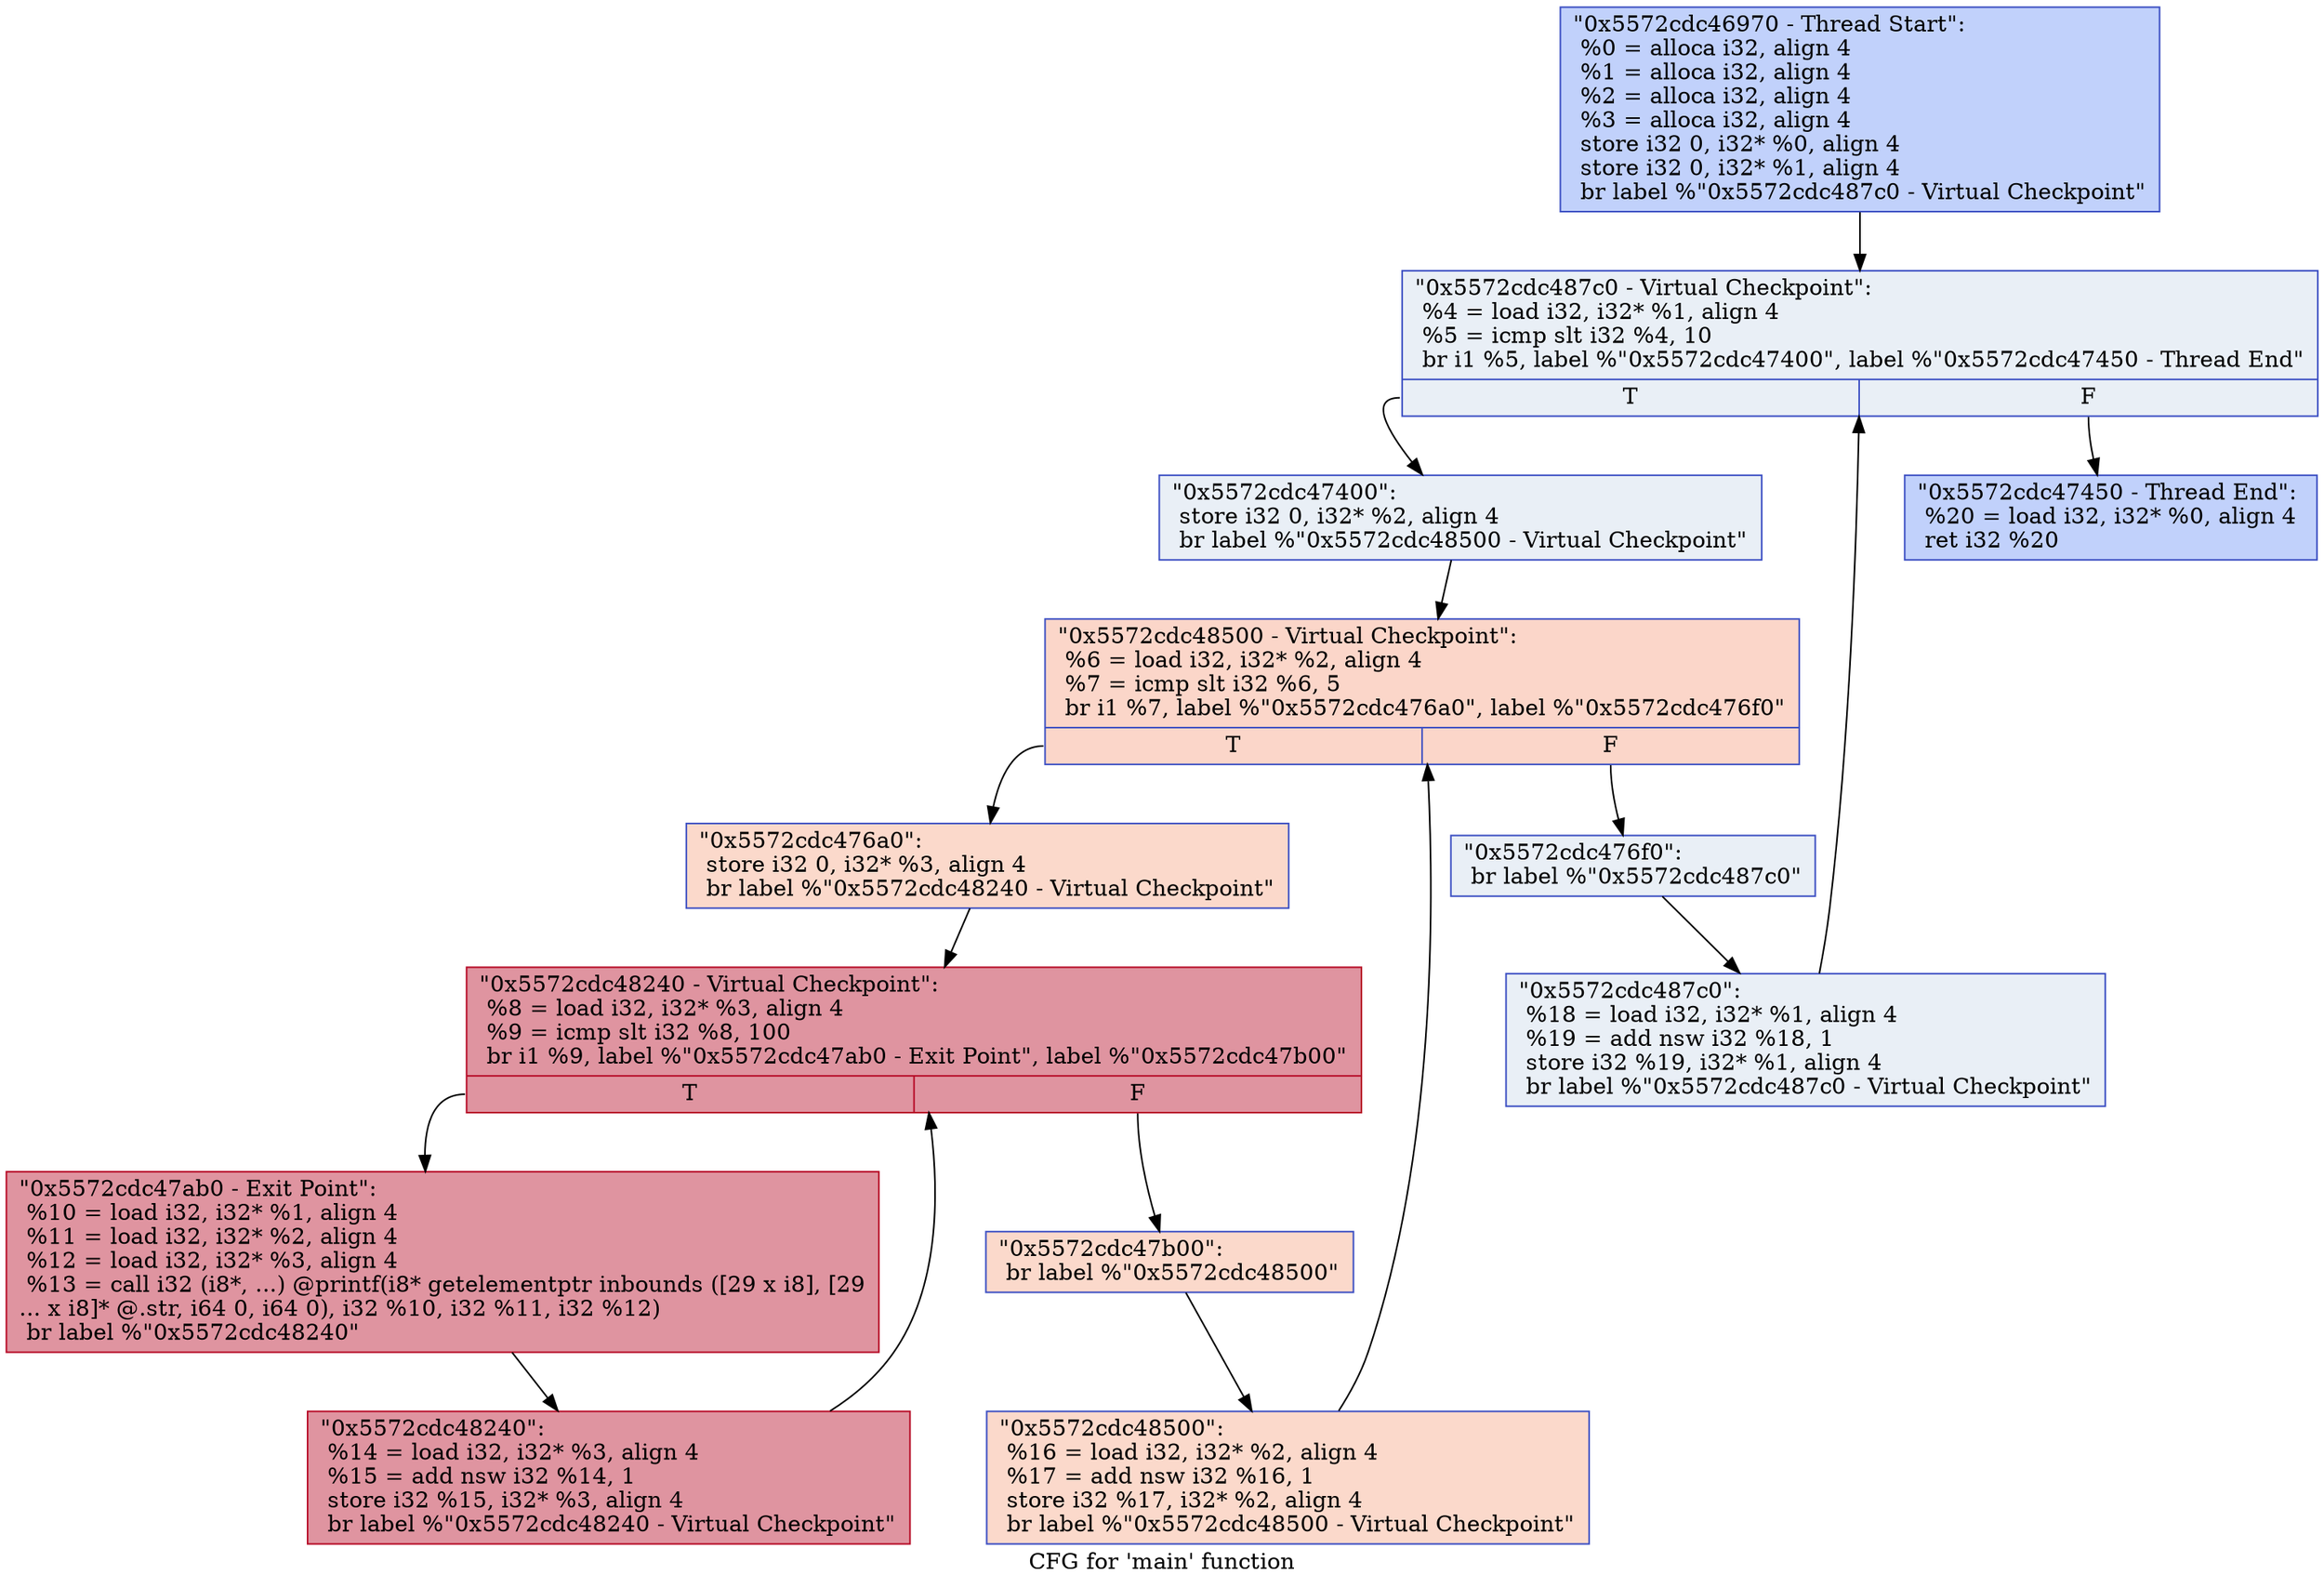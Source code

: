 digraph "CFG for 'main' function" {
	label="CFG for 'main' function";

	Node0x5572cdc46970 [shape=record,color="#3d50c3ff", style=filled, fillcolor="#7396f570",label="{\"0x5572cdc46970 - Thread Start\":\l  %0 = alloca i32, align 4\l  %1 = alloca i32, align 4\l  %2 = alloca i32, align 4\l  %3 = alloca i32, align 4\l  store i32 0, i32* %0, align 4\l  store i32 0, i32* %1, align 4\l  br label %\"0x5572cdc487c0 - Virtual Checkpoint\"\l}"];
	Node0x5572cdc46970 -> Node0x5572cdc472a0;
	Node0x5572cdc472a0 [shape=record,color="#3d50c3ff", style=filled, fillcolor="#cedaeb70",label="{\"0x5572cdc487c0 - Virtual Checkpoint\":            \l  %4 = load i32, i32* %1, align 4\l  %5 = icmp slt i32 %4, 10\l  br i1 %5, label %\"0x5572cdc47400\", label %\"0x5572cdc47450 - Thread End\"\l|{<s0>T|<s1>F}}"];
	Node0x5572cdc472a0:s0 -> Node0x5572cdc47400;
	Node0x5572cdc472a0:s1 -> Node0x5572cdc47450;
	Node0x5572cdc47400 [shape=record,color="#3d50c3ff", style=filled, fillcolor="#cedaeb70",label="{\"0x5572cdc47400\":                                 \l  store i32 0, i32* %2, align 4\l  br label %\"0x5572cdc48500 - Virtual Checkpoint\"\l}"];
	Node0x5572cdc47400 -> Node0x5572cdc47250;
	Node0x5572cdc47250 [shape=record,color="#3d50c3ff", style=filled, fillcolor="#f6a38570",label="{\"0x5572cdc48500 - Virtual Checkpoint\":            \l  %6 = load i32, i32* %2, align 4\l  %7 = icmp slt i32 %6, 5\l  br i1 %7, label %\"0x5572cdc476a0\", label %\"0x5572cdc476f0\"\l|{<s0>T|<s1>F}}"];
	Node0x5572cdc47250:s0 -> Node0x5572cdc476a0;
	Node0x5572cdc47250:s1 -> Node0x5572cdc476f0;
	Node0x5572cdc476a0 [shape=record,color="#3d50c3ff", style=filled, fillcolor="#f7a88970",label="{\"0x5572cdc476a0\":                                 \l  store i32 0, i32* %3, align 4\l  br label %\"0x5572cdc48240 - Virtual Checkpoint\"\l}"];
	Node0x5572cdc476a0 -> Node0x5572cdc478c0;
	Node0x5572cdc478c0 [shape=record,color="#b70d28ff", style=filled, fillcolor="#b70d2870",label="{\"0x5572cdc48240 - Virtual Checkpoint\":            \l  %8 = load i32, i32* %3, align 4\l  %9 = icmp slt i32 %8, 100\l  br i1 %9, label %\"0x5572cdc47ab0 - Exit Point\", label %\"0x5572cdc47b00\"\l|{<s0>T|<s1>F}}"];
	Node0x5572cdc478c0:s0 -> Node0x5572cdc47ab0;
	Node0x5572cdc478c0:s1 -> Node0x5572cdc47b00;
	Node0x5572cdc47ab0 [shape=record,color="#b70d28ff", style=filled, fillcolor="#b70d2870",label="{\"0x5572cdc47ab0 - Exit Point\":                    \l  %10 = load i32, i32* %1, align 4\l  %11 = load i32, i32* %2, align 4\l  %12 = load i32, i32* %3, align 4\l  %13 = call i32 (i8*, ...) @printf(i8* getelementptr inbounds ([29 x i8], [29\l... x i8]* @.str, i64 0, i64 0), i32 %10, i32 %11, i32 %12)\l  br label %\"0x5572cdc48240\"\l}"];
	Node0x5572cdc47ab0 -> Node0x5572cdc48240;
	Node0x5572cdc48240 [shape=record,color="#b70d28ff", style=filled, fillcolor="#b70d2870",label="{\"0x5572cdc48240\":                                 \l  %14 = load i32, i32* %3, align 4\l  %15 = add nsw i32 %14, 1\l  store i32 %15, i32* %3, align 4\l  br label %\"0x5572cdc48240 - Virtual Checkpoint\"\l}"];
	Node0x5572cdc48240 -> Node0x5572cdc478c0;
	Node0x5572cdc47b00 [shape=record,color="#3d50c3ff", style=filled, fillcolor="#f7a88970",label="{\"0x5572cdc47b00\":                                 \l  br label %\"0x5572cdc48500\"\l}"];
	Node0x5572cdc47b00 -> Node0x5572cdc48500;
	Node0x5572cdc48500 [shape=record,color="#3d50c3ff", style=filled, fillcolor="#f7a88970",label="{\"0x5572cdc48500\":                                 \l  %16 = load i32, i32* %2, align 4\l  %17 = add nsw i32 %16, 1\l  store i32 %17, i32* %2, align 4\l  br label %\"0x5572cdc48500 - Virtual Checkpoint\"\l}"];
	Node0x5572cdc48500 -> Node0x5572cdc47250;
	Node0x5572cdc476f0 [shape=record,color="#3d50c3ff", style=filled, fillcolor="#cedaeb70",label="{\"0x5572cdc476f0\":                                 \l  br label %\"0x5572cdc487c0\"\l}"];
	Node0x5572cdc476f0 -> Node0x5572cdc487c0;
	Node0x5572cdc487c0 [shape=record,color="#3d50c3ff", style=filled, fillcolor="#cedaeb70",label="{\"0x5572cdc487c0\":                                 \l  %18 = load i32, i32* %1, align 4\l  %19 = add nsw i32 %18, 1\l  store i32 %19, i32* %1, align 4\l  br label %\"0x5572cdc487c0 - Virtual Checkpoint\"\l}"];
	Node0x5572cdc487c0 -> Node0x5572cdc472a0;
	Node0x5572cdc47450 [shape=record,color="#3d50c3ff", style=filled, fillcolor="#7396f570",label="{\"0x5572cdc47450 - Thread End\":                    \l  %20 = load i32, i32* %0, align 4\l  ret i32 %20\l}"];
}
